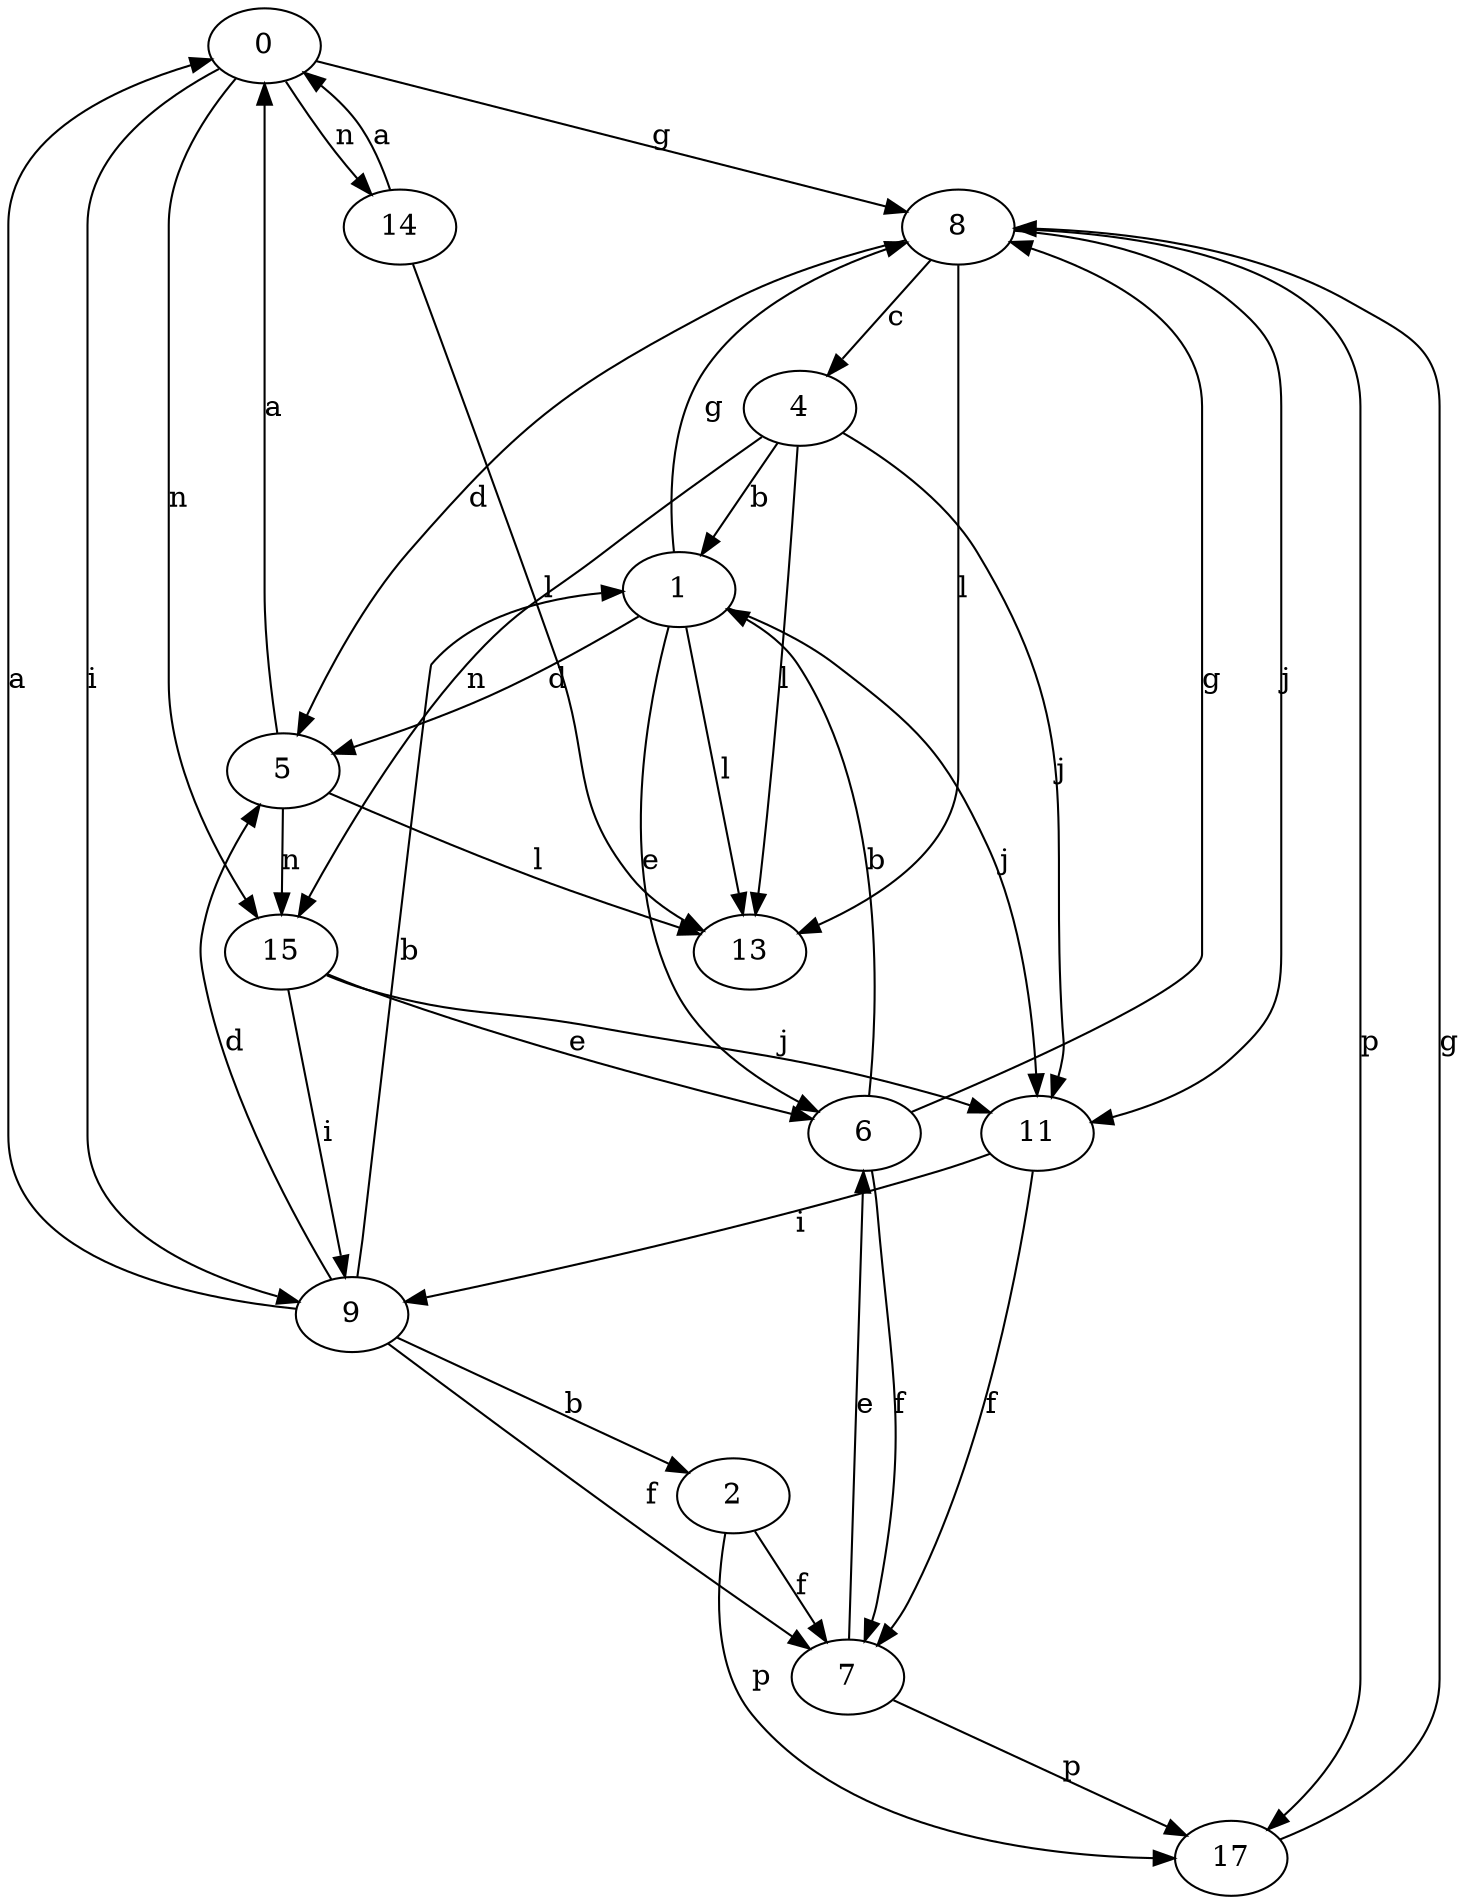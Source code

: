 strict digraph  {
0;
1;
2;
4;
5;
6;
7;
8;
9;
11;
13;
14;
15;
17;
0 -> 8  [label=g];
0 -> 9  [label=i];
0 -> 14  [label=n];
0 -> 15  [label=n];
1 -> 5  [label=d];
1 -> 6  [label=e];
1 -> 8  [label=g];
1 -> 11  [label=j];
1 -> 13  [label=l];
2 -> 7  [label=f];
2 -> 17  [label=p];
4 -> 1  [label=b];
4 -> 11  [label=j];
4 -> 13  [label=l];
4 -> 15  [label=n];
5 -> 0  [label=a];
5 -> 13  [label=l];
5 -> 15  [label=n];
6 -> 1  [label=b];
6 -> 7  [label=f];
6 -> 8  [label=g];
7 -> 6  [label=e];
7 -> 17  [label=p];
8 -> 4  [label=c];
8 -> 5  [label=d];
8 -> 11  [label=j];
8 -> 13  [label=l];
8 -> 17  [label=p];
9 -> 0  [label=a];
9 -> 1  [label=b];
9 -> 2  [label=b];
9 -> 5  [label=d];
9 -> 7  [label=f];
11 -> 7  [label=f];
11 -> 9  [label=i];
14 -> 0  [label=a];
14 -> 13  [label=l];
15 -> 6  [label=e];
15 -> 9  [label=i];
15 -> 11  [label=j];
17 -> 8  [label=g];
}
